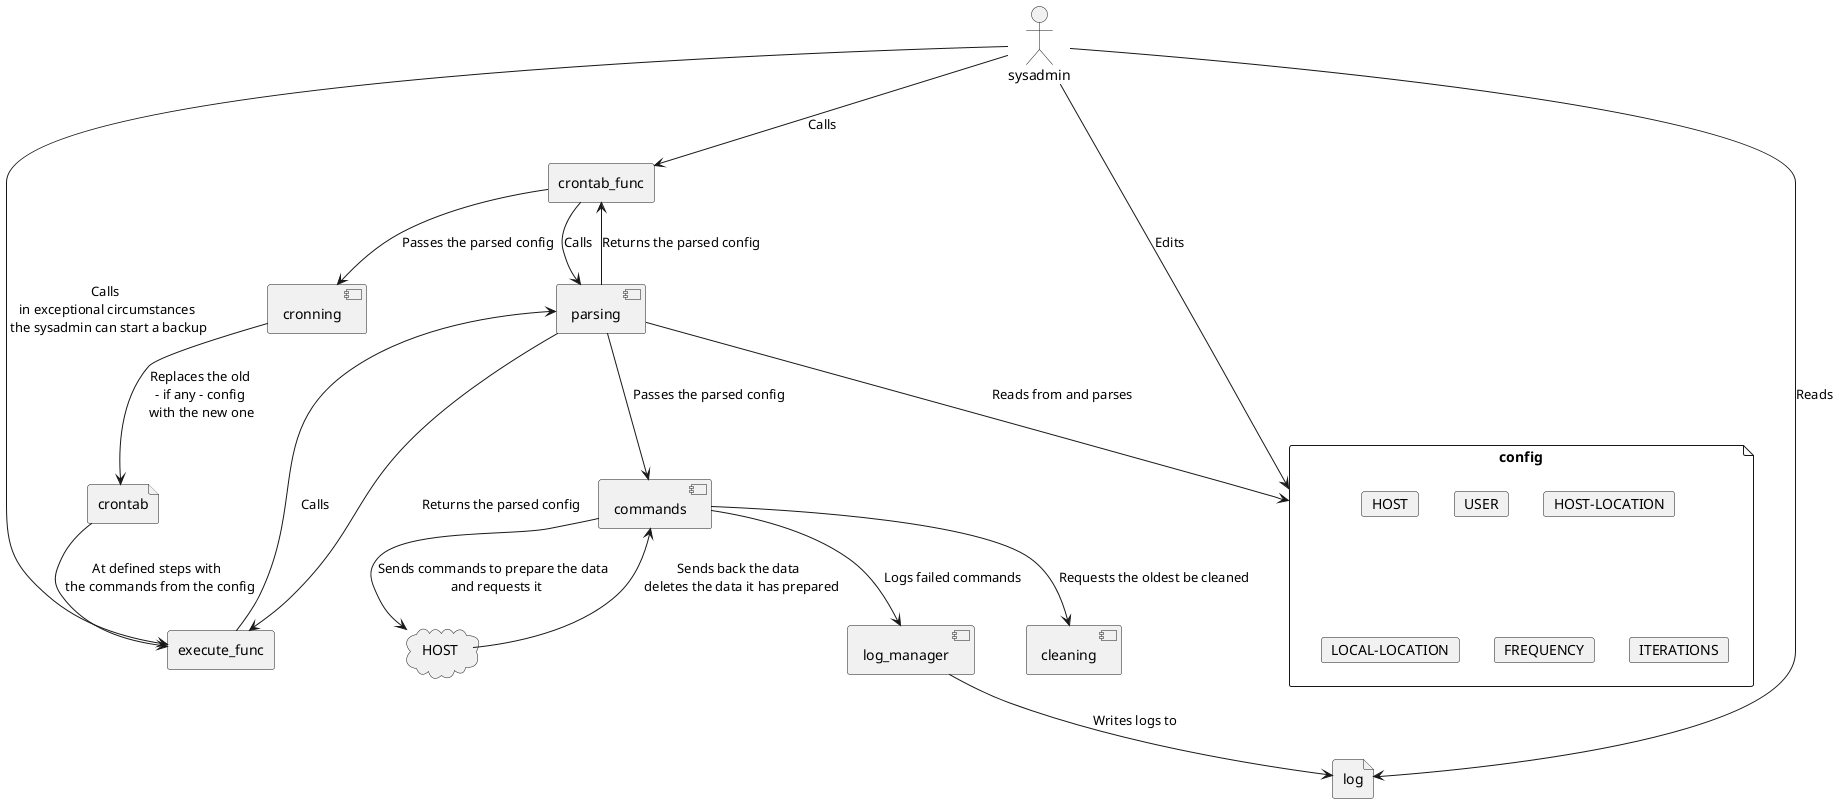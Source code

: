 @startuml sequence diagram
file config as "config" {
    card h as "HOST"
    card "USER"
    card "HOST-LOCATION"
    card "LOCAL-LOCATION"
    card "FREQUENCY"
    card "ITERATIONS"
}
actor sysadmin
file crontab 
file log
agent crontab_func
agent execute_func
component parsing
component log_manager
component cleaning
component cronning
component commands
cloud "HOST"

sysadmin --> config : "Edits"
sysadmin --> crontab_func : "Calls"
sysadmin --> log : "Reads"
crontab_func --> parsing : "Calls"
parsing --> config : "Reads from and parses"
parsing --> crontab_func : "Returns the parsed config"
crontab_func --> cronning : "Passes the parsed config"
cronning --> crontab : "Replaces the old \n- if any - config \nwith the new one"
crontab --> execute_func : "At defined steps with \n the commands from the config"
sysadmin --> execute_func : "Calls \n in exceptional circumstances \n the sysadmin can start a backup"
execute_func --> parsing : "Calls"
parsing --> execute_func : "Returns the parsed config"
parsing --> commands : "Passes the parsed config"
commands --> HOST : "Sends commands to prepare the data \n and requests it"
HOST --> commands : "Sends back the data \n deletes the data it has prepared"
commands --> log_manager : "Logs failed commands"
log_manager --> log : "Writes logs to"
commands --> cleaning : "Requests the oldest be cleaned"
@enduml